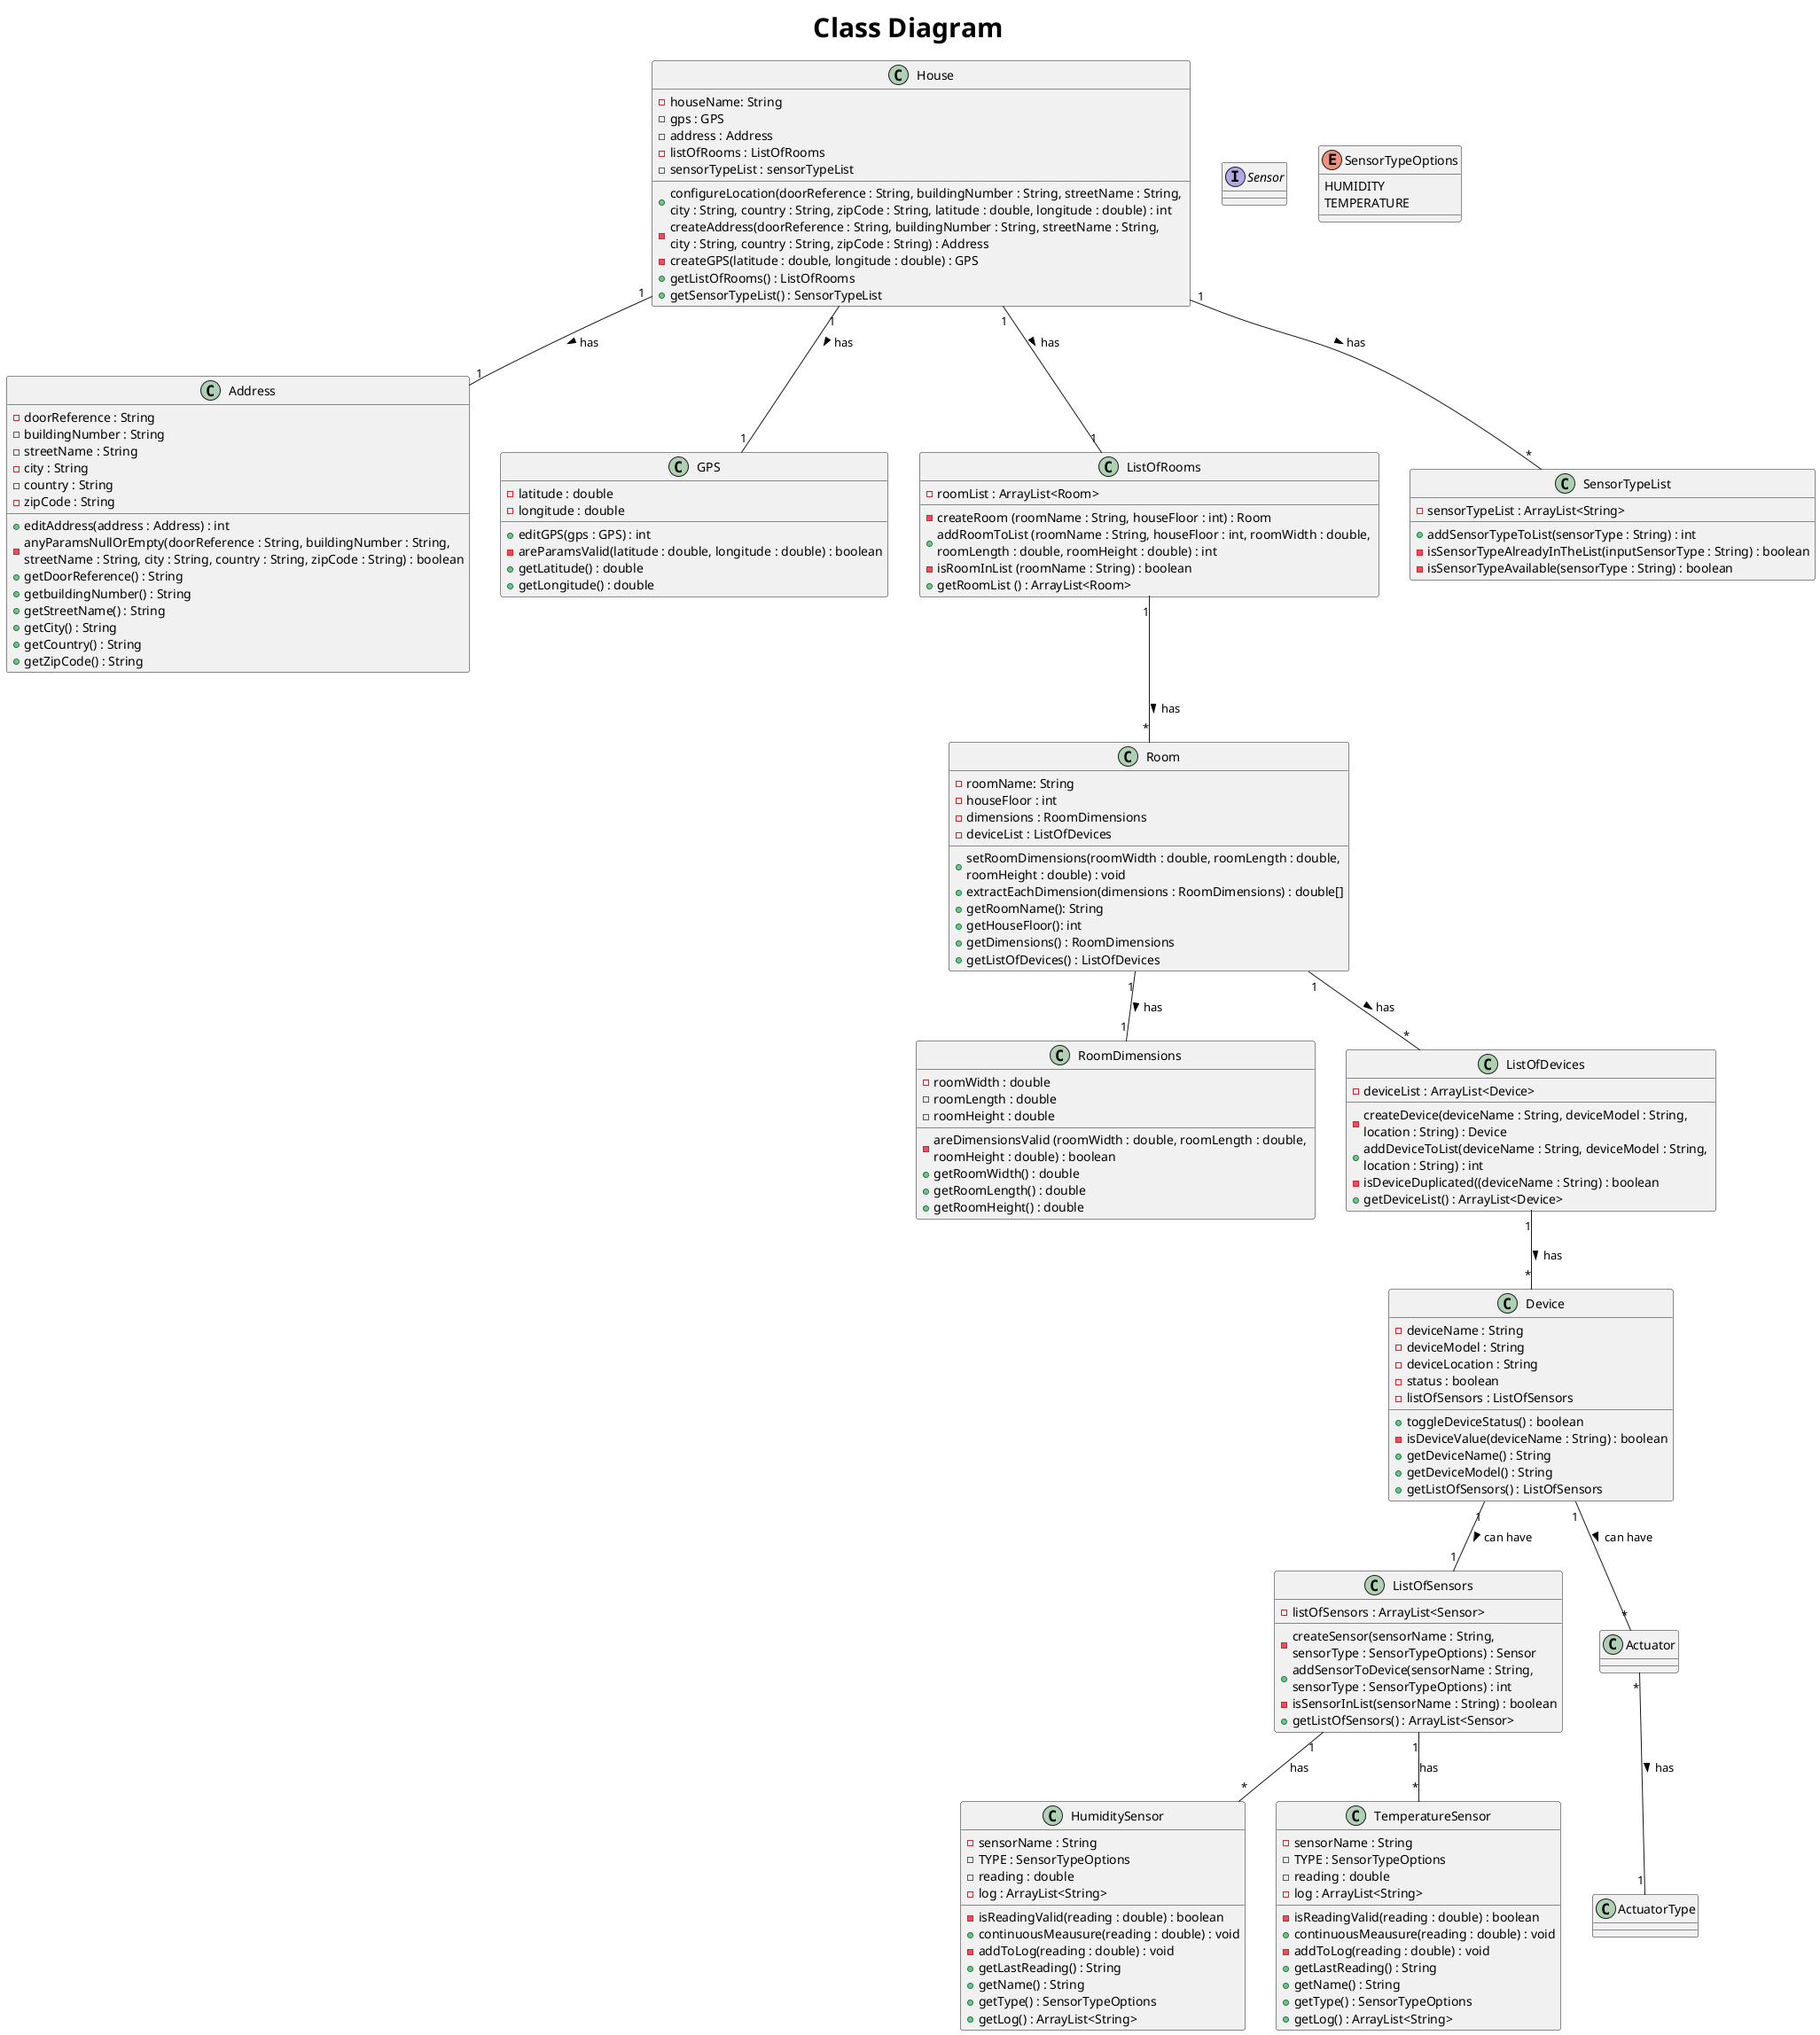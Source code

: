 @startuml
title <size: 30> Class Diagram
class House {
    - houseName: String
    - gps : GPS
    - address : Address
    - listOfRooms : ListOfRooms
    - sensorTypeList : sensorTypeList

    + configureLocation(doorReference : String, buildingNumber : String, streetName : String, \ncity : String, country : String, zipCode : String, latitude : double, longitude : double) : int
    - createAddress(doorReference : String, buildingNumber : String, streetName : String, \ncity : String, country : String, zipCode : String) : Address
    - createGPS(latitude : double, longitude : double) : GPS
    + getListOfRooms() : ListOfRooms
    + getSensorTypeList() : SensorTypeList
}

class Address {
     - doorReference : String
     - buildingNumber : String
     - streetName : String
     - city : String
     - country : String
     - zipCode : String

     + editAddress(address : Address) : int
     - anyParamsNullOrEmpty(doorReference : String, buildingNumber : String, \nstreetName : String, city : String, country : String, zipCode : String) : boolean
     + getDoorReference() : String
     + getbuildingNumber() : String
     + getStreetName() : String
     + getCity() : String
     + getCountry() : String
     + getZipCode() : String
}

class GPS {
    - latitude : double
    - longitude : double

    + editGPS(gps : GPS) : int
    - areParamsValid(latitude : double, longitude : double) : boolean
    + getLatitude() : double
    + getLongitude() : double
}

class Room {
    - roomName: String
    - houseFloor : int
    - dimensions : RoomDimensions
    - deviceList : ListOfDevices

    + setRoomDimensions(roomWidth : double, roomLength : double, \nroomHeight : double) : void
    + extractEachDimension(dimensions : RoomDimensions) : double[]
    + getRoomName(): String
    + getHouseFloor(): int
    + getDimensions() : RoomDimensions
    + getListOfDevices() : ListOfDevices
}

class RoomDimensions{
     - roomWidth : double
     - roomLength : double
     - roomHeight : double

    - areDimensionsValid (roomWidth : double, roomLength : double, \nroomHeight : double) : boolean
    + getRoomWidth() : double
    + getRoomLength() : double
    + getRoomHeight() : double
}

class ListOfRooms{
    - roomList : ArrayList<Room>

    - createRoom (roomName : String, houseFloor : int) : Room
    + addRoomToList (roomName : String, houseFloor : int, roomWidth : double, \nroomLength : double, roomHeight : double) : int
    - isRoomInList (roomName : String) : boolean
    + getRoomList () : ArrayList<Room>
}

class Device {
    - deviceName : String
    - deviceModel : String
    - deviceLocation : String
    - status : boolean
    - listOfSensors : ListOfSensors

    + toggleDeviceStatus() : boolean
    - isDeviceValue(deviceName : String) : boolean
    + getDeviceName() : String
    + getDeviceModel() : String
    + getListOfSensors() : ListOfSensors
}

class ListOfDevices{
    - deviceList : ArrayList<Device>

    - createDevice(deviceName : String, deviceModel : String, \nlocation : String) : Device
    + addDeviceToList(deviceName : String, deviceModel : String, \nlocation : String) : int
    - isDeviceDuplicated((deviceName : String) : boolean
    + getDeviceList() : ArrayList<Device>
}

class ListOfSensors{
    - listOfSensors : ArrayList<Sensor>

    - createSensor(sensorName : String, \nsensorType : SensorTypeOptions) : Sensor
    + addSensorToDevice(sensorName : String, \nsensorType : SensorTypeOptions) : int
    - isSensorInList(sensorName : String) : boolean
    + getListOfSensors() : ArrayList<Sensor>
}

interface Sensor {
}

class SensorTypeList {
    - sensorTypeList : ArrayList<String>

    + addSensorTypeToList(sensorType : String) : int
    - isSensorTypeAlreadyInTheList(inputSensorType : String) : boolean
    - isSensorTypeAvailable(sensorType : String) : boolean
}

class HumiditySensor{
    - sensorName : String
    - TYPE : SensorTypeOptions
    - reading : double
    - log : ArrayList<String>

    - isReadingValid(reading : double) : boolean
    + continuousMeausure(reading : double) : void
    - addToLog(reading : double) : void
    + getLastReading() : String
    + getName() : String
    + getType() : SensorTypeOptions
    + getLog() : ArrayList<String>
}

class TemperatureSensor{
     - sensorName : String
     - TYPE : SensorTypeOptions
     - reading : double
     - log : ArrayList<String>

     - isReadingValid(reading : double) : boolean
         + continuousMeausure(reading : double) : void
         - addToLog(reading : double) : void
         + getLastReading() : String
         + getName() : String
         + getType() : SensorTypeOptions
         + getLog() : ArrayList<String>
}

enum SensorTypeOptions {
    HUMIDITY
    TEMPERATURE
}

House "1" -- "1" Address : > has
House "1" -- "1" GPS : > has
House "1" -- "1" ListOfRooms : > has
House "1" -- "*" SensorTypeList : > has

ListOfRooms "1" -- "*" Room : > has

Room "1" -- "*" ListOfDevices : > has
Room "1" -- "1" RoomDimensions : > has

ListOfDevices "1" -- "*" Device : > has

Device "1" -- "1" ListOfSensors : > can have
Device "1" -- "*" Actuator : > can have

ListOfSensors "1" -- "*" HumiditySensor : has
ListOfSensors "1" -- "*" TemperatureSensor : has

Actuator "*" -- "1" ActuatorType : > has

@enduml
